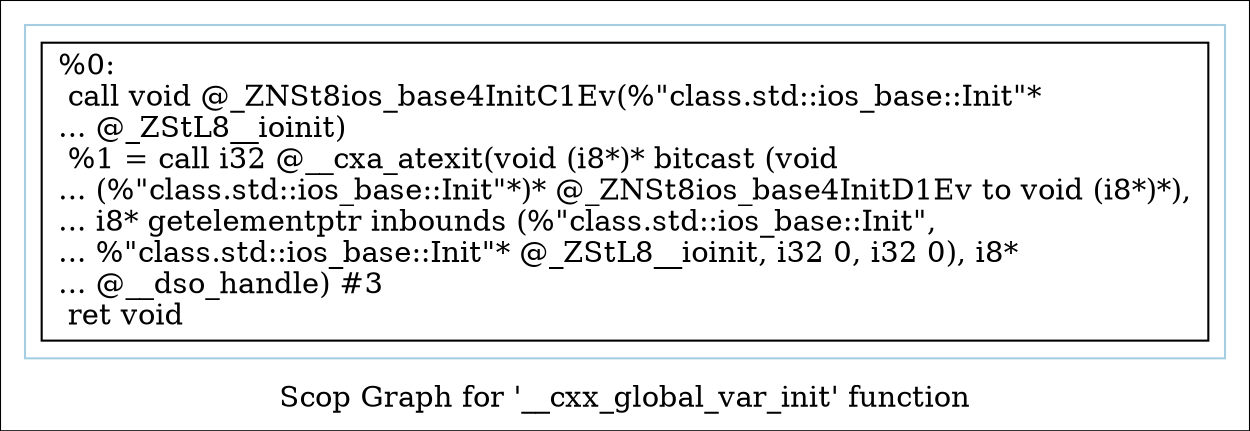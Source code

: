 digraph "Scop Graph for '__cxx_global_var_init' function" {
	label="Scop Graph for '__cxx_global_var_init' function";

	Node0x26fa380 [shape=record,label="{%0:\l  call void @_ZNSt8ios_base4InitC1Ev(%\"class.std::ios_base::Init\"*\l... @_ZStL8__ioinit)\l  %1 = call i32 @__cxa_atexit(void (i8*)* bitcast (void\l... (%\"class.std::ios_base::Init\"*)* @_ZNSt8ios_base4InitD1Ev to void (i8*)*),\l... i8* getelementptr inbounds (%\"class.std::ios_base::Init\",\l... %\"class.std::ios_base::Init\"* @_ZStL8__ioinit, i32 0, i32 0), i8*\l... @__dso_handle) #3\l  ret void\l}"];
	colorscheme = "paired12"
        subgraph cluster_0x26f69d0 {
          label = "";
          style = solid;
          color = 1
          Node0x26fa380;
        }
}
